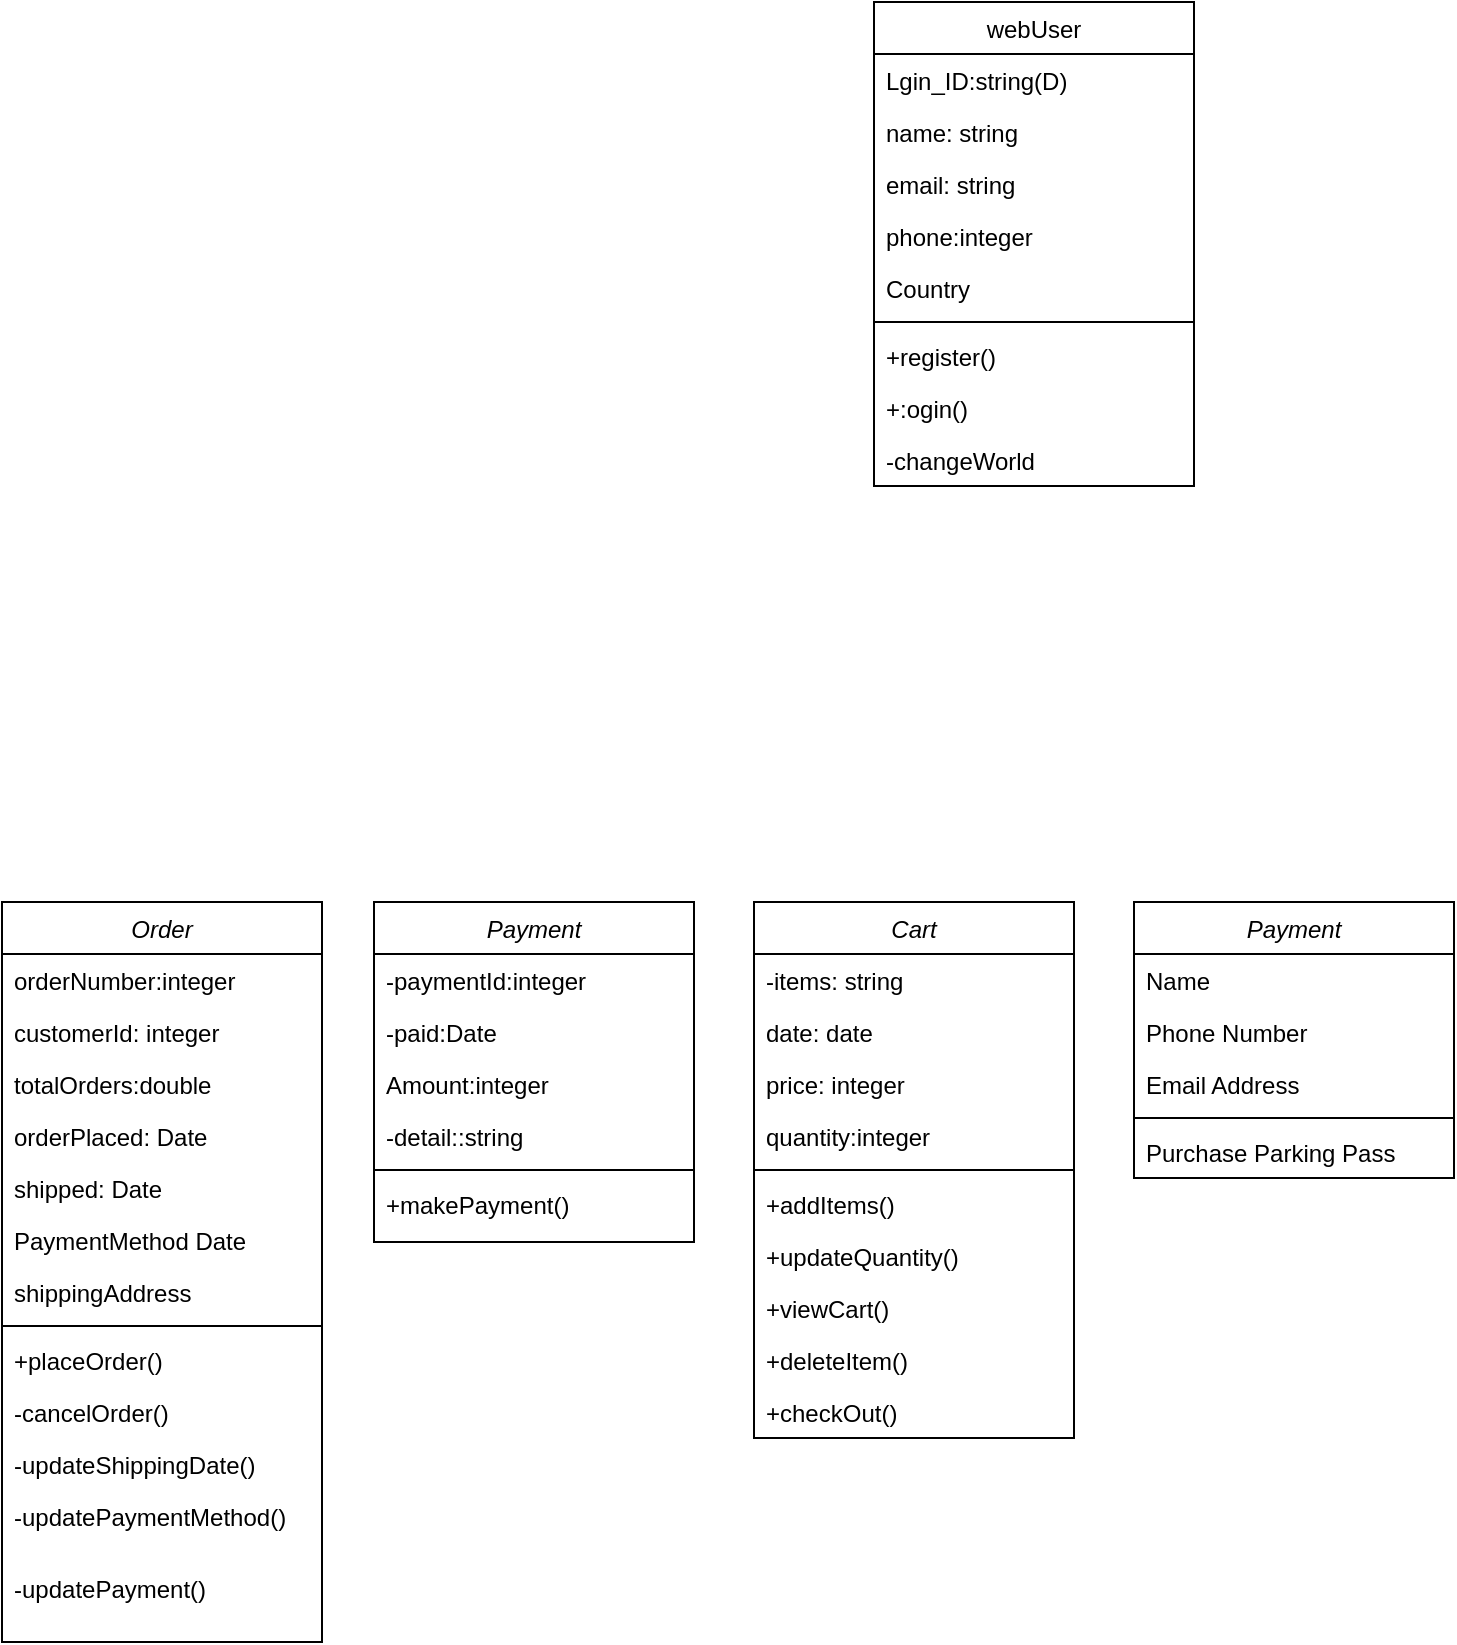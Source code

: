 <mxfile version="14.8.6" type="github">
  <diagram id="C5RBs43oDa-KdzZeNtuy" name="Page-1">
    <mxGraphModel dx="1332" dy="802" grid="1" gridSize="10" guides="1" tooltips="1" connect="1" arrows="1" fold="1" page="1" pageScale="1" pageWidth="827" pageHeight="1169" math="0" shadow="0">
      <root>
        <mxCell id="WIyWlLk6GJQsqaUBKTNV-0" />
        <mxCell id="WIyWlLk6GJQsqaUBKTNV-1" parent="WIyWlLk6GJQsqaUBKTNV-0" />
        <mxCell id="Ju0OCX1x0bnj-UVHFCJW-0" value="Order" style="swimlane;fontStyle=2;align=center;verticalAlign=top;childLayout=stackLayout;horizontal=1;startSize=26;horizontalStack=0;resizeParent=1;resizeLast=0;collapsible=1;marginBottom=0;rounded=0;shadow=0;strokeWidth=1;" vertex="1" parent="WIyWlLk6GJQsqaUBKTNV-1">
          <mxGeometry x="254" y="570" width="160" height="370" as="geometry">
            <mxRectangle x="254" y="570" width="160" height="26" as="alternateBounds" />
          </mxGeometry>
        </mxCell>
        <mxCell id="Ju0OCX1x0bnj-UVHFCJW-1" value="orderNumber:integer" style="text;align=left;verticalAlign=top;spacingLeft=4;spacingRight=4;overflow=hidden;rotatable=0;points=[[0,0.5],[1,0.5]];portConstraint=eastwest;" vertex="1" parent="Ju0OCX1x0bnj-UVHFCJW-0">
          <mxGeometry y="26" width="160" height="26" as="geometry" />
        </mxCell>
        <mxCell id="Ju0OCX1x0bnj-UVHFCJW-2" value="customerId: integer" style="text;align=left;verticalAlign=top;spacingLeft=4;spacingRight=4;overflow=hidden;rotatable=0;points=[[0,0.5],[1,0.5]];portConstraint=eastwest;rounded=0;shadow=0;html=0;" vertex="1" parent="Ju0OCX1x0bnj-UVHFCJW-0">
          <mxGeometry y="52" width="160" height="26" as="geometry" />
        </mxCell>
        <mxCell id="Ju0OCX1x0bnj-UVHFCJW-3" value="totalOrders:double&#xa;" style="text;align=left;verticalAlign=top;spacingLeft=4;spacingRight=4;overflow=hidden;rotatable=0;points=[[0,0.5],[1,0.5]];portConstraint=eastwest;rounded=0;shadow=0;html=0;" vertex="1" parent="Ju0OCX1x0bnj-UVHFCJW-0">
          <mxGeometry y="78" width="160" height="26" as="geometry" />
        </mxCell>
        <mxCell id="Ju0OCX1x0bnj-UVHFCJW-26" value="orderPlaced: Date" style="text;align=left;verticalAlign=top;spacingLeft=4;spacingRight=4;overflow=hidden;rotatable=0;points=[[0,0.5],[1,0.5]];portConstraint=eastwest;rounded=0;shadow=0;html=0;" vertex="1" parent="Ju0OCX1x0bnj-UVHFCJW-0">
          <mxGeometry y="104" width="160" height="26" as="geometry" />
        </mxCell>
        <mxCell id="Ju0OCX1x0bnj-UVHFCJW-28" value="shipped: Date" style="text;align=left;verticalAlign=top;spacingLeft=4;spacingRight=4;overflow=hidden;rotatable=0;points=[[0,0.5],[1,0.5]];portConstraint=eastwest;rounded=0;shadow=0;html=0;" vertex="1" parent="Ju0OCX1x0bnj-UVHFCJW-0">
          <mxGeometry y="130" width="160" height="26" as="geometry" />
        </mxCell>
        <mxCell id="Ju0OCX1x0bnj-UVHFCJW-30" value="PaymentMethod Date" style="text;align=left;verticalAlign=top;spacingLeft=4;spacingRight=4;overflow=hidden;rotatable=0;points=[[0,0.5],[1,0.5]];portConstraint=eastwest;rounded=0;shadow=0;html=0;" vertex="1" parent="Ju0OCX1x0bnj-UVHFCJW-0">
          <mxGeometry y="156" width="160" height="26" as="geometry" />
        </mxCell>
        <mxCell id="Ju0OCX1x0bnj-UVHFCJW-29" value="shippingAddress" style="text;align=left;verticalAlign=top;spacingLeft=4;spacingRight=4;overflow=hidden;rotatable=0;points=[[0,0.5],[1,0.5]];portConstraint=eastwest;rounded=0;shadow=0;html=0;" vertex="1" parent="Ju0OCX1x0bnj-UVHFCJW-0">
          <mxGeometry y="182" width="160" height="26" as="geometry" />
        </mxCell>
        <mxCell id="Ju0OCX1x0bnj-UVHFCJW-4" value="" style="line;html=1;strokeWidth=1;align=left;verticalAlign=middle;spacingTop=-1;spacingLeft=3;spacingRight=3;rotatable=0;labelPosition=right;points=[];portConstraint=eastwest;" vertex="1" parent="Ju0OCX1x0bnj-UVHFCJW-0">
          <mxGeometry y="208" width="160" height="8" as="geometry" />
        </mxCell>
        <mxCell id="Ju0OCX1x0bnj-UVHFCJW-31" value="+placeOrder()" style="text;align=left;verticalAlign=top;spacingLeft=4;spacingRight=4;overflow=hidden;rotatable=0;points=[[0,0.5],[1,0.5]];portConstraint=eastwest;rounded=0;shadow=0;html=0;" vertex="1" parent="Ju0OCX1x0bnj-UVHFCJW-0">
          <mxGeometry y="216" width="160" height="26" as="geometry" />
        </mxCell>
        <mxCell id="Ju0OCX1x0bnj-UVHFCJW-32" value="-cancelOrder()" style="text;align=left;verticalAlign=top;spacingLeft=4;spacingRight=4;overflow=hidden;rotatable=0;points=[[0,0.5],[1,0.5]];portConstraint=eastwest;rounded=0;shadow=0;html=0;" vertex="1" parent="Ju0OCX1x0bnj-UVHFCJW-0">
          <mxGeometry y="242" width="160" height="26" as="geometry" />
        </mxCell>
        <mxCell id="Ju0OCX1x0bnj-UVHFCJW-33" value="-updateShippingDate()" style="text;align=left;verticalAlign=top;spacingLeft=4;spacingRight=4;overflow=hidden;rotatable=0;points=[[0,0.5],[1,0.5]];portConstraint=eastwest;rounded=0;shadow=0;html=0;" vertex="1" parent="Ju0OCX1x0bnj-UVHFCJW-0">
          <mxGeometry y="268" width="160" height="26" as="geometry" />
        </mxCell>
        <mxCell id="Ju0OCX1x0bnj-UVHFCJW-34" value="-updatePaymentMethod()" style="text;align=left;verticalAlign=top;spacingLeft=4;spacingRight=4;overflow=hidden;rotatable=0;points=[[0,0.5],[1,0.5]];portConstraint=eastwest;rounded=0;shadow=0;html=0;" vertex="1" parent="Ju0OCX1x0bnj-UVHFCJW-0">
          <mxGeometry y="294" width="160" height="26" as="geometry" />
        </mxCell>
        <mxCell id="Ju0OCX1x0bnj-UVHFCJW-6" value="Payment" style="swimlane;fontStyle=2;align=center;verticalAlign=top;childLayout=stackLayout;horizontal=1;startSize=26;horizontalStack=0;resizeParent=1;resizeLast=0;collapsible=1;marginBottom=0;rounded=0;shadow=0;strokeWidth=1;" vertex="1" parent="WIyWlLk6GJQsqaUBKTNV-1">
          <mxGeometry x="440" y="570" width="160" height="170" as="geometry">
            <mxRectangle x="230" y="140" width="160" height="26" as="alternateBounds" />
          </mxGeometry>
        </mxCell>
        <mxCell id="Ju0OCX1x0bnj-UVHFCJW-7" value="-paymentId:integer" style="text;align=left;verticalAlign=top;spacingLeft=4;spacingRight=4;overflow=hidden;rotatable=0;points=[[0,0.5],[1,0.5]];portConstraint=eastwest;" vertex="1" parent="Ju0OCX1x0bnj-UVHFCJW-6">
          <mxGeometry y="26" width="160" height="26" as="geometry" />
        </mxCell>
        <mxCell id="Ju0OCX1x0bnj-UVHFCJW-8" value="-paid:Date" style="text;align=left;verticalAlign=top;spacingLeft=4;spacingRight=4;overflow=hidden;rotatable=0;points=[[0,0.5],[1,0.5]];portConstraint=eastwest;rounded=0;shadow=0;html=0;" vertex="1" parent="Ju0OCX1x0bnj-UVHFCJW-6">
          <mxGeometry y="52" width="160" height="26" as="geometry" />
        </mxCell>
        <mxCell id="Ju0OCX1x0bnj-UVHFCJW-9" value="Amount:integer" style="text;align=left;verticalAlign=top;spacingLeft=4;spacingRight=4;overflow=hidden;rotatable=0;points=[[0,0.5],[1,0.5]];portConstraint=eastwest;rounded=0;shadow=0;html=0;" vertex="1" parent="Ju0OCX1x0bnj-UVHFCJW-6">
          <mxGeometry y="78" width="160" height="26" as="geometry" />
        </mxCell>
        <mxCell id="Ju0OCX1x0bnj-UVHFCJW-11" value="-detail::string" style="text;align=left;verticalAlign=top;spacingLeft=4;spacingRight=4;overflow=hidden;rotatable=0;points=[[0,0.5],[1,0.5]];portConstraint=eastwest;" vertex="1" parent="Ju0OCX1x0bnj-UVHFCJW-6">
          <mxGeometry y="104" width="160" height="26" as="geometry" />
        </mxCell>
        <mxCell id="Ju0OCX1x0bnj-UVHFCJW-10" value="" style="line;html=1;strokeWidth=1;align=left;verticalAlign=middle;spacingTop=-1;spacingLeft=3;spacingRight=3;rotatable=0;labelPosition=right;points=[];portConstraint=eastwest;" vertex="1" parent="Ju0OCX1x0bnj-UVHFCJW-6">
          <mxGeometry y="130" width="160" height="8" as="geometry" />
        </mxCell>
        <mxCell id="Ju0OCX1x0bnj-UVHFCJW-36" value="+makePayment()&#xa;" style="text;align=left;verticalAlign=top;spacingLeft=4;spacingRight=4;overflow=hidden;rotatable=0;points=[[0,0.5],[1,0.5]];portConstraint=eastwest;" vertex="1" parent="Ju0OCX1x0bnj-UVHFCJW-6">
          <mxGeometry y="138" width="160" height="26" as="geometry" />
        </mxCell>
        <mxCell id="Ju0OCX1x0bnj-UVHFCJW-12" value="Cart" style="swimlane;fontStyle=2;align=center;verticalAlign=top;childLayout=stackLayout;horizontal=1;startSize=26;horizontalStack=0;resizeParent=1;resizeLast=0;collapsible=1;marginBottom=0;rounded=0;shadow=0;strokeWidth=1;" vertex="1" parent="WIyWlLk6GJQsqaUBKTNV-1">
          <mxGeometry x="630" y="570" width="160" height="268" as="geometry">
            <mxRectangle x="230" y="140" width="160" height="26" as="alternateBounds" />
          </mxGeometry>
        </mxCell>
        <mxCell id="Ju0OCX1x0bnj-UVHFCJW-13" value="-items: string" style="text;align=left;verticalAlign=top;spacingLeft=4;spacingRight=4;overflow=hidden;rotatable=0;points=[[0,0.5],[1,0.5]];portConstraint=eastwest;" vertex="1" parent="Ju0OCX1x0bnj-UVHFCJW-12">
          <mxGeometry y="26" width="160" height="26" as="geometry" />
        </mxCell>
        <mxCell id="Ju0OCX1x0bnj-UVHFCJW-14" value="date: date" style="text;align=left;verticalAlign=top;spacingLeft=4;spacingRight=4;overflow=hidden;rotatable=0;points=[[0,0.5],[1,0.5]];portConstraint=eastwest;rounded=0;shadow=0;html=0;" vertex="1" parent="Ju0OCX1x0bnj-UVHFCJW-12">
          <mxGeometry y="52" width="160" height="26" as="geometry" />
        </mxCell>
        <mxCell id="Ju0OCX1x0bnj-UVHFCJW-15" value="price: integer" style="text;align=left;verticalAlign=top;spacingLeft=4;spacingRight=4;overflow=hidden;rotatable=0;points=[[0,0.5],[1,0.5]];portConstraint=eastwest;rounded=0;shadow=0;html=0;" vertex="1" parent="Ju0OCX1x0bnj-UVHFCJW-12">
          <mxGeometry y="78" width="160" height="26" as="geometry" />
        </mxCell>
        <mxCell id="Ju0OCX1x0bnj-UVHFCJW-38" value="quantity:integer" style="text;align=left;verticalAlign=top;spacingLeft=4;spacingRight=4;overflow=hidden;rotatable=0;points=[[0,0.5],[1,0.5]];portConstraint=eastwest;rounded=0;shadow=0;html=0;" vertex="1" parent="Ju0OCX1x0bnj-UVHFCJW-12">
          <mxGeometry y="104" width="160" height="26" as="geometry" />
        </mxCell>
        <mxCell id="Ju0OCX1x0bnj-UVHFCJW-16" value="" style="line;html=1;strokeWidth=1;align=left;verticalAlign=middle;spacingTop=-1;spacingLeft=3;spacingRight=3;rotatable=0;labelPosition=right;points=[];portConstraint=eastwest;" vertex="1" parent="Ju0OCX1x0bnj-UVHFCJW-12">
          <mxGeometry y="130" width="160" height="8" as="geometry" />
        </mxCell>
        <mxCell id="Ju0OCX1x0bnj-UVHFCJW-17" value="+addItems()" style="text;align=left;verticalAlign=top;spacingLeft=4;spacingRight=4;overflow=hidden;rotatable=0;points=[[0,0.5],[1,0.5]];portConstraint=eastwest;" vertex="1" parent="Ju0OCX1x0bnj-UVHFCJW-12">
          <mxGeometry y="138" width="160" height="26" as="geometry" />
        </mxCell>
        <mxCell id="Ju0OCX1x0bnj-UVHFCJW-39" value="+updateQuantity()" style="text;align=left;verticalAlign=top;spacingLeft=4;spacingRight=4;overflow=hidden;rotatable=0;points=[[0,0.5],[1,0.5]];portConstraint=eastwest;" vertex="1" parent="Ju0OCX1x0bnj-UVHFCJW-12">
          <mxGeometry y="164" width="160" height="26" as="geometry" />
        </mxCell>
        <mxCell id="Ju0OCX1x0bnj-UVHFCJW-40" value="+viewCart()" style="text;align=left;verticalAlign=top;spacingLeft=4;spacingRight=4;overflow=hidden;rotatable=0;points=[[0,0.5],[1,0.5]];portConstraint=eastwest;" vertex="1" parent="Ju0OCX1x0bnj-UVHFCJW-12">
          <mxGeometry y="190" width="160" height="26" as="geometry" />
        </mxCell>
        <mxCell id="Ju0OCX1x0bnj-UVHFCJW-42" value="+deleteItem()&#xa;" style="text;align=left;verticalAlign=top;spacingLeft=4;spacingRight=4;overflow=hidden;rotatable=0;points=[[0,0.5],[1,0.5]];portConstraint=eastwest;" vertex="1" parent="Ju0OCX1x0bnj-UVHFCJW-12">
          <mxGeometry y="216" width="160" height="26" as="geometry" />
        </mxCell>
        <mxCell id="Ju0OCX1x0bnj-UVHFCJW-41" value="+checkOut()" style="text;align=left;verticalAlign=top;spacingLeft=4;spacingRight=4;overflow=hidden;rotatable=0;points=[[0,0.5],[1,0.5]];portConstraint=eastwest;" vertex="1" parent="Ju0OCX1x0bnj-UVHFCJW-12">
          <mxGeometry y="242" width="160" height="26" as="geometry" />
        </mxCell>
        <mxCell id="Ju0OCX1x0bnj-UVHFCJW-18" value="Payment" style="swimlane;fontStyle=2;align=center;verticalAlign=top;childLayout=stackLayout;horizontal=1;startSize=26;horizontalStack=0;resizeParent=1;resizeLast=0;collapsible=1;marginBottom=0;rounded=0;shadow=0;strokeWidth=1;" vertex="1" parent="WIyWlLk6GJQsqaUBKTNV-1">
          <mxGeometry x="820" y="570" width="160" height="138" as="geometry">
            <mxRectangle x="230" y="140" width="160" height="26" as="alternateBounds" />
          </mxGeometry>
        </mxCell>
        <mxCell id="Ju0OCX1x0bnj-UVHFCJW-19" value="Name" style="text;align=left;verticalAlign=top;spacingLeft=4;spacingRight=4;overflow=hidden;rotatable=0;points=[[0,0.5],[1,0.5]];portConstraint=eastwest;" vertex="1" parent="Ju0OCX1x0bnj-UVHFCJW-18">
          <mxGeometry y="26" width="160" height="26" as="geometry" />
        </mxCell>
        <mxCell id="Ju0OCX1x0bnj-UVHFCJW-20" value="Phone Number" style="text;align=left;verticalAlign=top;spacingLeft=4;spacingRight=4;overflow=hidden;rotatable=0;points=[[0,0.5],[1,0.5]];portConstraint=eastwest;rounded=0;shadow=0;html=0;" vertex="1" parent="Ju0OCX1x0bnj-UVHFCJW-18">
          <mxGeometry y="52" width="160" height="26" as="geometry" />
        </mxCell>
        <mxCell id="Ju0OCX1x0bnj-UVHFCJW-21" value="Email Address" style="text;align=left;verticalAlign=top;spacingLeft=4;spacingRight=4;overflow=hidden;rotatable=0;points=[[0,0.5],[1,0.5]];portConstraint=eastwest;rounded=0;shadow=0;html=0;" vertex="1" parent="Ju0OCX1x0bnj-UVHFCJW-18">
          <mxGeometry y="78" width="160" height="26" as="geometry" />
        </mxCell>
        <mxCell id="Ju0OCX1x0bnj-UVHFCJW-22" value="" style="line;html=1;strokeWidth=1;align=left;verticalAlign=middle;spacingTop=-1;spacingLeft=3;spacingRight=3;rotatable=0;labelPosition=right;points=[];portConstraint=eastwest;" vertex="1" parent="Ju0OCX1x0bnj-UVHFCJW-18">
          <mxGeometry y="104" width="160" height="8" as="geometry" />
        </mxCell>
        <mxCell id="Ju0OCX1x0bnj-UVHFCJW-23" value="Purchase Parking Pass" style="text;align=left;verticalAlign=top;spacingLeft=4;spacingRight=4;overflow=hidden;rotatable=0;points=[[0,0.5],[1,0.5]];portConstraint=eastwest;" vertex="1" parent="Ju0OCX1x0bnj-UVHFCJW-18">
          <mxGeometry y="112" width="160" height="26" as="geometry" />
        </mxCell>
        <mxCell id="Ju0OCX1x0bnj-UVHFCJW-35" value="-updatePayment()" style="text;align=left;verticalAlign=top;spacingLeft=4;spacingRight=4;overflow=hidden;rotatable=0;points=[[0,0.5],[1,0.5]];portConstraint=eastwest;rounded=0;shadow=0;html=0;" vertex="1" parent="WIyWlLk6GJQsqaUBKTNV-1">
          <mxGeometry x="254" y="900" width="160" height="26" as="geometry" />
        </mxCell>
        <mxCell id="Ju0OCX1x0bnj-UVHFCJW-45" value="webUser" style="swimlane;fontStyle=0;align=center;verticalAlign=top;childLayout=stackLayout;horizontal=1;startSize=26;horizontalStack=0;resizeParent=1;resizeLast=0;collapsible=1;marginBottom=0;rounded=0;shadow=0;strokeWidth=1;" vertex="1" parent="WIyWlLk6GJQsqaUBKTNV-1">
          <mxGeometry x="690" y="120" width="160" height="242" as="geometry">
            <mxRectangle x="550" y="140" width="160" height="26" as="alternateBounds" />
          </mxGeometry>
        </mxCell>
        <mxCell id="Ju0OCX1x0bnj-UVHFCJW-46" value="Lgin_ID:string(D)" style="text;align=left;verticalAlign=top;spacingLeft=4;spacingRight=4;overflow=hidden;rotatable=0;points=[[0,0.5],[1,0.5]];portConstraint=eastwest;rounded=0;shadow=0;html=0;" vertex="1" parent="Ju0OCX1x0bnj-UVHFCJW-45">
          <mxGeometry y="26" width="160" height="26" as="geometry" />
        </mxCell>
        <mxCell id="Ju0OCX1x0bnj-UVHFCJW-47" value="name: string" style="text;align=left;verticalAlign=top;spacingLeft=4;spacingRight=4;overflow=hidden;rotatable=0;points=[[0,0.5],[1,0.5]];portConstraint=eastwest;" vertex="1" parent="Ju0OCX1x0bnj-UVHFCJW-45">
          <mxGeometry y="52" width="160" height="26" as="geometry" />
        </mxCell>
        <mxCell id="Ju0OCX1x0bnj-UVHFCJW-48" value="email: string" style="text;align=left;verticalAlign=top;spacingLeft=4;spacingRight=4;overflow=hidden;rotatable=0;points=[[0,0.5],[1,0.5]];portConstraint=eastwest;rounded=0;shadow=0;html=0;" vertex="1" parent="Ju0OCX1x0bnj-UVHFCJW-45">
          <mxGeometry y="78" width="160" height="26" as="geometry" />
        </mxCell>
        <mxCell id="Ju0OCX1x0bnj-UVHFCJW-49" value="phone:integer" style="text;align=left;verticalAlign=top;spacingLeft=4;spacingRight=4;overflow=hidden;rotatable=0;points=[[0,0.5],[1,0.5]];portConstraint=eastwest;rounded=0;shadow=0;html=0;" vertex="1" parent="Ju0OCX1x0bnj-UVHFCJW-45">
          <mxGeometry y="104" width="160" height="26" as="geometry" />
        </mxCell>
        <mxCell id="Ju0OCX1x0bnj-UVHFCJW-50" value="Country" style="text;align=left;verticalAlign=top;spacingLeft=4;spacingRight=4;overflow=hidden;rotatable=0;points=[[0,0.5],[1,0.5]];portConstraint=eastwest;rounded=0;shadow=0;html=0;" vertex="1" parent="Ju0OCX1x0bnj-UVHFCJW-45">
          <mxGeometry y="130" width="160" height="26" as="geometry" />
        </mxCell>
        <mxCell id="Ju0OCX1x0bnj-UVHFCJW-51" value="" style="line;html=1;strokeWidth=1;align=left;verticalAlign=middle;spacingTop=-1;spacingLeft=3;spacingRight=3;rotatable=0;labelPosition=right;points=[];portConstraint=eastwest;" vertex="1" parent="Ju0OCX1x0bnj-UVHFCJW-45">
          <mxGeometry y="156" width="160" height="8" as="geometry" />
        </mxCell>
        <mxCell id="Ju0OCX1x0bnj-UVHFCJW-52" value="+register()" style="text;align=left;verticalAlign=top;spacingLeft=4;spacingRight=4;overflow=hidden;rotatable=0;points=[[0,0.5],[1,0.5]];portConstraint=eastwest;" vertex="1" parent="Ju0OCX1x0bnj-UVHFCJW-45">
          <mxGeometry y="164" width="160" height="26" as="geometry" />
        </mxCell>
        <mxCell id="Ju0OCX1x0bnj-UVHFCJW-53" value="+:ogin()" style="text;align=left;verticalAlign=top;spacingLeft=4;spacingRight=4;overflow=hidden;rotatable=0;points=[[0,0.5],[1,0.5]];portConstraint=eastwest;" vertex="1" parent="Ju0OCX1x0bnj-UVHFCJW-45">
          <mxGeometry y="190" width="160" height="26" as="geometry" />
        </mxCell>
        <mxCell id="Ju0OCX1x0bnj-UVHFCJW-54" value="-changeWorld" style="text;align=left;verticalAlign=top;spacingLeft=4;spacingRight=4;overflow=hidden;rotatable=0;points=[[0,0.5],[1,0.5]];portConstraint=eastwest;" vertex="1" parent="Ju0OCX1x0bnj-UVHFCJW-45">
          <mxGeometry y="216" width="160" height="26" as="geometry" />
        </mxCell>
      </root>
    </mxGraphModel>
  </diagram>
</mxfile>
